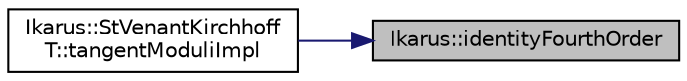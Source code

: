 digraph "Ikarus::identityFourthOrder"
{
 // LATEX_PDF_SIZE
  edge [fontname="Helvetica",fontsize="10",labelfontname="Helvetica",labelfontsize="10"];
  node [fontname="Helvetica",fontsize="10",shape=record];
  rankdir="RL";
  Node1 [label="Ikarus::identityFourthOrder",height=0.2,width=0.4,color="black", fillcolor="grey75", style="filled", fontcolor="black",tooltip="Generates an identity fourth-order tensor."];
  Node1 -> Node2 [dir="back",color="midnightblue",fontsize="10",style="solid"];
  Node2 [label="Ikarus::StVenantKirchhoff\lT::tangentModuliImpl",height=0.2,width=0.4,color="black", fillcolor="white", style="filled",URL="$a01352.html#a9cad76128962f632ae742e8769b9803e",tooltip="Computes the tangent moduli in the Saint Venant-Kirchhoff material model."];
}
